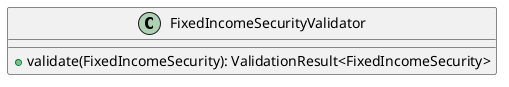 @startuml

    class FixedIncomeSecurityValidator [[FixedIncomeSecurityValidator.html]] {
        +validate(FixedIncomeSecurity): ValidationResult<FixedIncomeSecurity>
    }

@enduml
